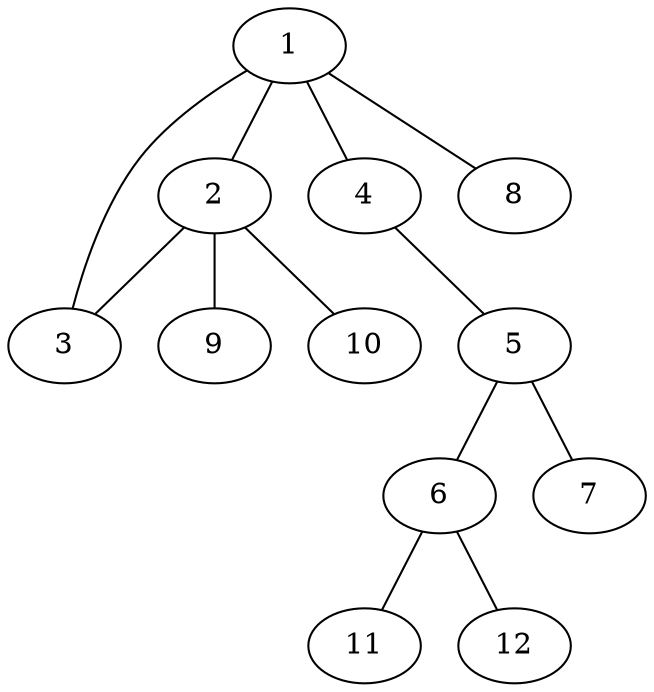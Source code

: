 graph molecule_3741 {
	1	 [chem=C];
	2	 [chem=C];
	1 -- 2	 [valence=1];
	3	 [chem=O];
	1 -- 3	 [valence=1];
	4	 [chem=O];
	1 -- 4	 [valence=1];
	8	 [chem=H];
	1 -- 8	 [valence=1];
	2 -- 3	 [valence=1];
	9	 [chem=H];
	2 -- 9	 [valence=1];
	10	 [chem=H];
	2 -- 10	 [valence=1];
	5	 [chem=C];
	4 -- 5	 [valence=1];
	6	 [chem=N];
	5 -- 6	 [valence=1];
	7	 [chem=O];
	5 -- 7	 [valence=2];
	11	 [chem=H];
	6 -- 11	 [valence=1];
	12	 [chem=H];
	6 -- 12	 [valence=1];
}
